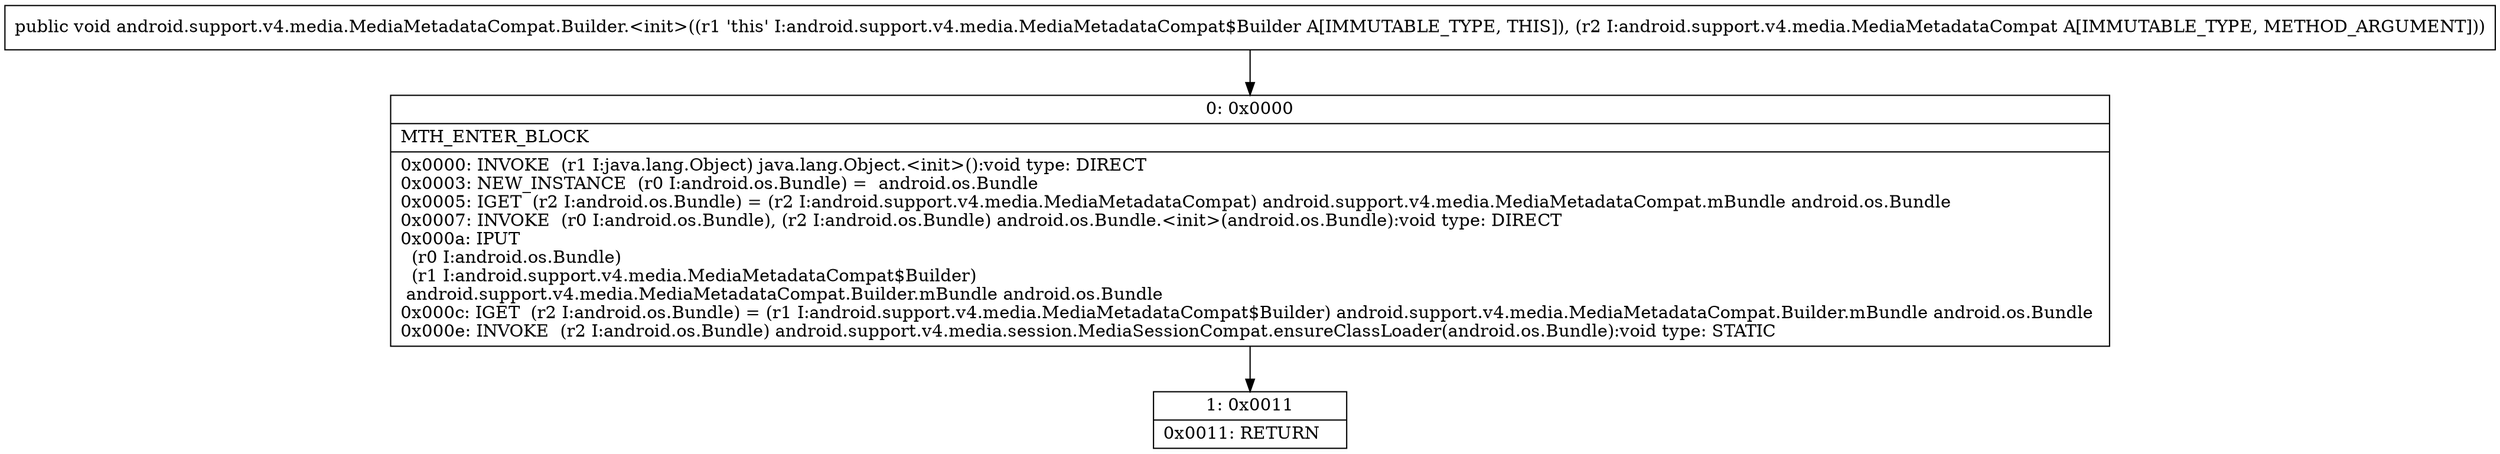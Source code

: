 digraph "CFG forandroid.support.v4.media.MediaMetadataCompat.Builder.\<init\>(Landroid\/support\/v4\/media\/MediaMetadataCompat;)V" {
Node_0 [shape=record,label="{0\:\ 0x0000|MTH_ENTER_BLOCK\l|0x0000: INVOKE  (r1 I:java.lang.Object) java.lang.Object.\<init\>():void type: DIRECT \l0x0003: NEW_INSTANCE  (r0 I:android.os.Bundle) =  android.os.Bundle \l0x0005: IGET  (r2 I:android.os.Bundle) = (r2 I:android.support.v4.media.MediaMetadataCompat) android.support.v4.media.MediaMetadataCompat.mBundle android.os.Bundle \l0x0007: INVOKE  (r0 I:android.os.Bundle), (r2 I:android.os.Bundle) android.os.Bundle.\<init\>(android.os.Bundle):void type: DIRECT \l0x000a: IPUT  \l  (r0 I:android.os.Bundle)\l  (r1 I:android.support.v4.media.MediaMetadataCompat$Builder)\l android.support.v4.media.MediaMetadataCompat.Builder.mBundle android.os.Bundle \l0x000c: IGET  (r2 I:android.os.Bundle) = (r1 I:android.support.v4.media.MediaMetadataCompat$Builder) android.support.v4.media.MediaMetadataCompat.Builder.mBundle android.os.Bundle \l0x000e: INVOKE  (r2 I:android.os.Bundle) android.support.v4.media.session.MediaSessionCompat.ensureClassLoader(android.os.Bundle):void type: STATIC \l}"];
Node_1 [shape=record,label="{1\:\ 0x0011|0x0011: RETURN   \l}"];
MethodNode[shape=record,label="{public void android.support.v4.media.MediaMetadataCompat.Builder.\<init\>((r1 'this' I:android.support.v4.media.MediaMetadataCompat$Builder A[IMMUTABLE_TYPE, THIS]), (r2 I:android.support.v4.media.MediaMetadataCompat A[IMMUTABLE_TYPE, METHOD_ARGUMENT])) }"];
MethodNode -> Node_0;
Node_0 -> Node_1;
}


